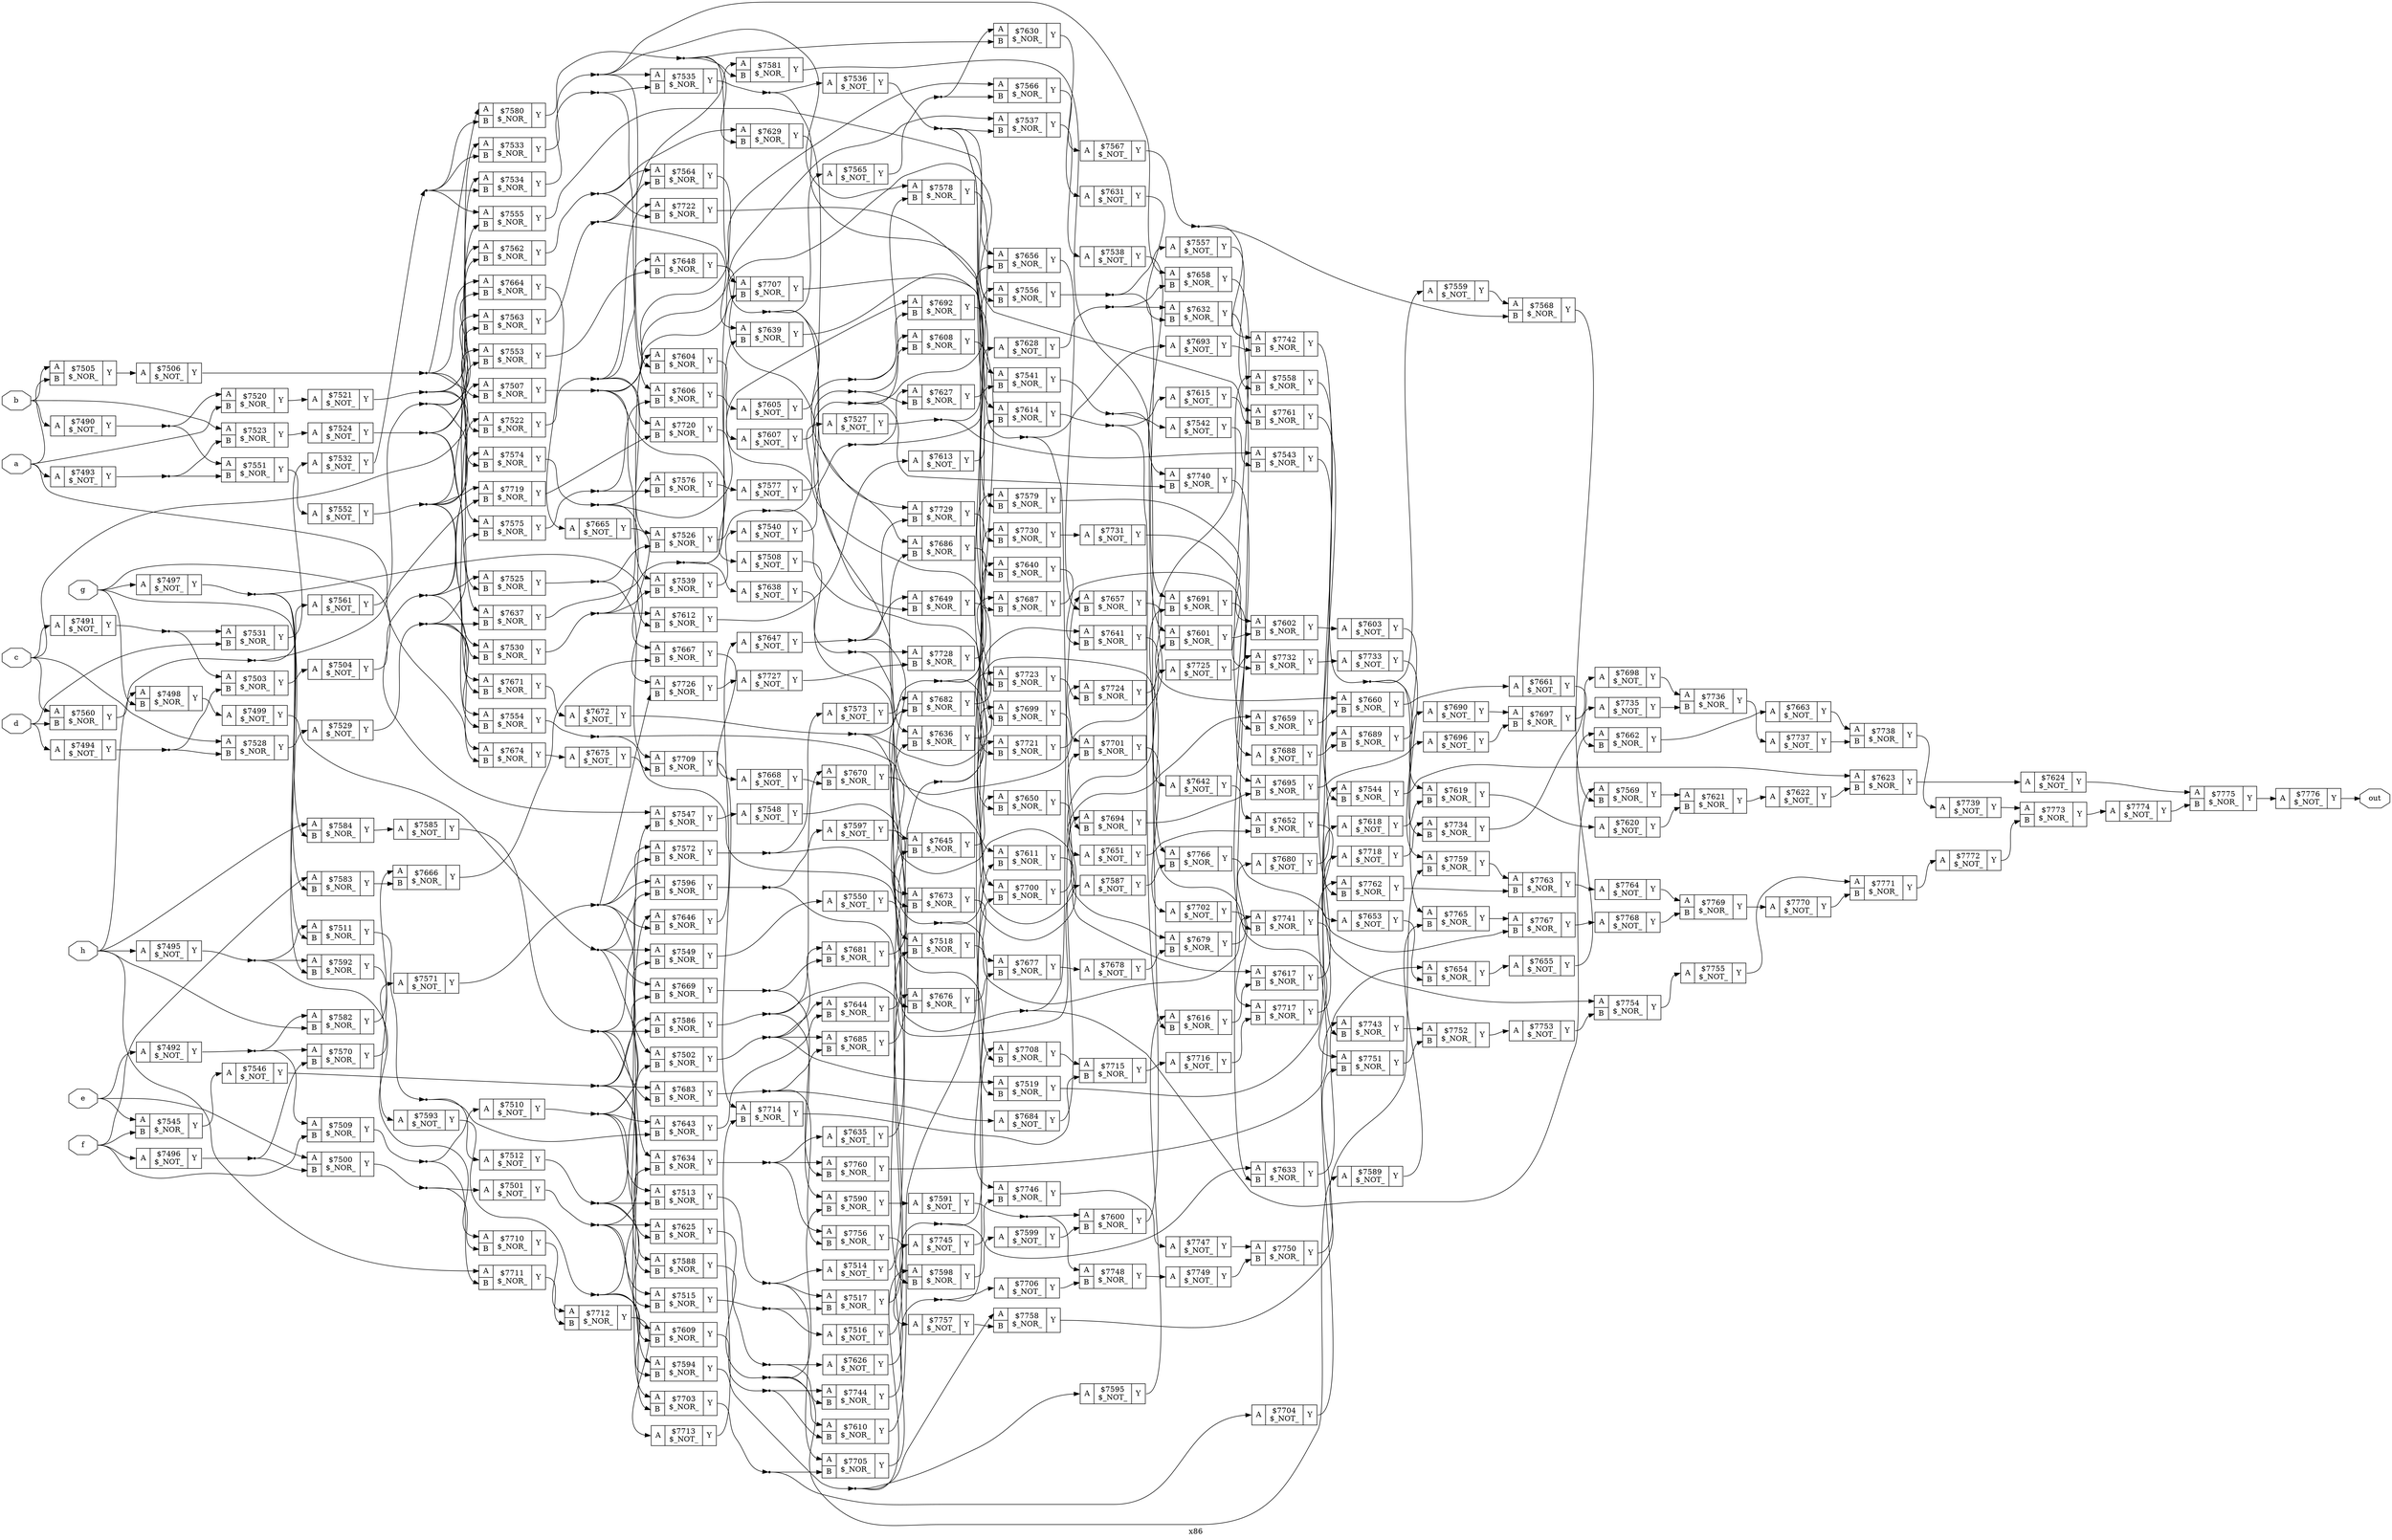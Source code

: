 digraph "x86" {
label="x86";
rankdir="LR";
remincross=true;
n287 [ shape=octagon, label="a", color="black", fontcolor="black" ];
n288 [ shape=octagon, label="b", color="black", fontcolor="black" ];
n289 [ shape=octagon, label="c", color="black", fontcolor="black" ];
n290 [ shape=octagon, label="d", color="black", fontcolor="black" ];
n291 [ shape=octagon, label="e", color="black", fontcolor="black" ];
n292 [ shape=octagon, label="f", color="black", fontcolor="black" ];
n293 [ shape=octagon, label="g", color="black", fontcolor="black" ];
n294 [ shape=octagon, label="h", color="black", fontcolor="black" ];
n295 [ shape=octagon, label="out", color="black", fontcolor="black" ];
c298 [ shape=record, label="{{<p296> A}|$7490\n$_NOT_|{<p297> Y}}" ];
c299 [ shape=record, label="{{<p296> A}|$7491\n$_NOT_|{<p297> Y}}" ];
c300 [ shape=record, label="{{<p296> A}|$7492\n$_NOT_|{<p297> Y}}" ];
c301 [ shape=record, label="{{<p296> A}|$7493\n$_NOT_|{<p297> Y}}" ];
c302 [ shape=record, label="{{<p296> A}|$7494\n$_NOT_|{<p297> Y}}" ];
c303 [ shape=record, label="{{<p296> A}|$7495\n$_NOT_|{<p297> Y}}" ];
c304 [ shape=record, label="{{<p296> A}|$7496\n$_NOT_|{<p297> Y}}" ];
c305 [ shape=record, label="{{<p296> A}|$7497\n$_NOT_|{<p297> Y}}" ];
c307 [ shape=record, label="{{<p296> A|<p306> B}|$7498\n$_NOR_|{<p297> Y}}" ];
c308 [ shape=record, label="{{<p296> A}|$7499\n$_NOT_|{<p297> Y}}" ];
c309 [ shape=record, label="{{<p296> A|<p306> B}|$7500\n$_NOR_|{<p297> Y}}" ];
c310 [ shape=record, label="{{<p296> A}|$7501\n$_NOT_|{<p297> Y}}" ];
c311 [ shape=record, label="{{<p296> A|<p306> B}|$7502\n$_NOR_|{<p297> Y}}" ];
c312 [ shape=record, label="{{<p296> A|<p306> B}|$7503\n$_NOR_|{<p297> Y}}" ];
c313 [ shape=record, label="{{<p296> A}|$7504\n$_NOT_|{<p297> Y}}" ];
c314 [ shape=record, label="{{<p296> A|<p306> B}|$7505\n$_NOR_|{<p297> Y}}" ];
c315 [ shape=record, label="{{<p296> A}|$7506\n$_NOT_|{<p297> Y}}" ];
c316 [ shape=record, label="{{<p296> A|<p306> B}|$7507\n$_NOR_|{<p297> Y}}" ];
c317 [ shape=record, label="{{<p296> A}|$7508\n$_NOT_|{<p297> Y}}" ];
c318 [ shape=record, label="{{<p296> A|<p306> B}|$7509\n$_NOR_|{<p297> Y}}" ];
c319 [ shape=record, label="{{<p296> A}|$7510\n$_NOT_|{<p297> Y}}" ];
c320 [ shape=record, label="{{<p296> A|<p306> B}|$7511\n$_NOR_|{<p297> Y}}" ];
c321 [ shape=record, label="{{<p296> A}|$7512\n$_NOT_|{<p297> Y}}" ];
c322 [ shape=record, label="{{<p296> A|<p306> B}|$7513\n$_NOR_|{<p297> Y}}" ];
c323 [ shape=record, label="{{<p296> A}|$7514\n$_NOT_|{<p297> Y}}" ];
c324 [ shape=record, label="{{<p296> A|<p306> B}|$7515\n$_NOR_|{<p297> Y}}" ];
c325 [ shape=record, label="{{<p296> A}|$7516\n$_NOT_|{<p297> Y}}" ];
c326 [ shape=record, label="{{<p296> A|<p306> B}|$7517\n$_NOR_|{<p297> Y}}" ];
c327 [ shape=record, label="{{<p296> A|<p306> B}|$7518\n$_NOR_|{<p297> Y}}" ];
c328 [ shape=record, label="{{<p296> A|<p306> B}|$7519\n$_NOR_|{<p297> Y}}" ];
c329 [ shape=record, label="{{<p296> A|<p306> B}|$7520\n$_NOR_|{<p297> Y}}" ];
c330 [ shape=record, label="{{<p296> A}|$7521\n$_NOT_|{<p297> Y}}" ];
c331 [ shape=record, label="{{<p296> A|<p306> B}|$7522\n$_NOR_|{<p297> Y}}" ];
c332 [ shape=record, label="{{<p296> A|<p306> B}|$7523\n$_NOR_|{<p297> Y}}" ];
c333 [ shape=record, label="{{<p296> A}|$7524\n$_NOT_|{<p297> Y}}" ];
c334 [ shape=record, label="{{<p296> A|<p306> B}|$7525\n$_NOR_|{<p297> Y}}" ];
c335 [ shape=record, label="{{<p296> A|<p306> B}|$7526\n$_NOR_|{<p297> Y}}" ];
c336 [ shape=record, label="{{<p296> A}|$7527\n$_NOT_|{<p297> Y}}" ];
c337 [ shape=record, label="{{<p296> A|<p306> B}|$7528\n$_NOR_|{<p297> Y}}" ];
c338 [ shape=record, label="{{<p296> A}|$7529\n$_NOT_|{<p297> Y}}" ];
c339 [ shape=record, label="{{<p296> A|<p306> B}|$7530\n$_NOR_|{<p297> Y}}" ];
c340 [ shape=record, label="{{<p296> A|<p306> B}|$7531\n$_NOR_|{<p297> Y}}" ];
c341 [ shape=record, label="{{<p296> A}|$7532\n$_NOT_|{<p297> Y}}" ];
c342 [ shape=record, label="{{<p296> A|<p306> B}|$7533\n$_NOR_|{<p297> Y}}" ];
c343 [ shape=record, label="{{<p296> A|<p306> B}|$7534\n$_NOR_|{<p297> Y}}" ];
c344 [ shape=record, label="{{<p296> A|<p306> B}|$7535\n$_NOR_|{<p297> Y}}" ];
c345 [ shape=record, label="{{<p296> A}|$7536\n$_NOT_|{<p297> Y}}" ];
c346 [ shape=record, label="{{<p296> A|<p306> B}|$7537\n$_NOR_|{<p297> Y}}" ];
c347 [ shape=record, label="{{<p296> A}|$7538\n$_NOT_|{<p297> Y}}" ];
c348 [ shape=record, label="{{<p296> A|<p306> B}|$7539\n$_NOR_|{<p297> Y}}" ];
c349 [ shape=record, label="{{<p296> A}|$7540\n$_NOT_|{<p297> Y}}" ];
c350 [ shape=record, label="{{<p296> A|<p306> B}|$7541\n$_NOR_|{<p297> Y}}" ];
c351 [ shape=record, label="{{<p296> A}|$7542\n$_NOT_|{<p297> Y}}" ];
c352 [ shape=record, label="{{<p296> A|<p306> B}|$7543\n$_NOR_|{<p297> Y}}" ];
c353 [ shape=record, label="{{<p296> A|<p306> B}|$7544\n$_NOR_|{<p297> Y}}" ];
c354 [ shape=record, label="{{<p296> A|<p306> B}|$7545\n$_NOR_|{<p297> Y}}" ];
c355 [ shape=record, label="{{<p296> A}|$7546\n$_NOT_|{<p297> Y}}" ];
c356 [ shape=record, label="{{<p296> A|<p306> B}|$7547\n$_NOR_|{<p297> Y}}" ];
c357 [ shape=record, label="{{<p296> A}|$7548\n$_NOT_|{<p297> Y}}" ];
c358 [ shape=record, label="{{<p296> A|<p306> B}|$7549\n$_NOR_|{<p297> Y}}" ];
c359 [ shape=record, label="{{<p296> A}|$7550\n$_NOT_|{<p297> Y}}" ];
c360 [ shape=record, label="{{<p296> A|<p306> B}|$7551\n$_NOR_|{<p297> Y}}" ];
c361 [ shape=record, label="{{<p296> A}|$7552\n$_NOT_|{<p297> Y}}" ];
c362 [ shape=record, label="{{<p296> A|<p306> B}|$7553\n$_NOR_|{<p297> Y}}" ];
c363 [ shape=record, label="{{<p296> A|<p306> B}|$7554\n$_NOR_|{<p297> Y}}" ];
c364 [ shape=record, label="{{<p296> A|<p306> B}|$7555\n$_NOR_|{<p297> Y}}" ];
c365 [ shape=record, label="{{<p296> A|<p306> B}|$7556\n$_NOR_|{<p297> Y}}" ];
c366 [ shape=record, label="{{<p296> A}|$7557\n$_NOT_|{<p297> Y}}" ];
c367 [ shape=record, label="{{<p296> A|<p306> B}|$7558\n$_NOR_|{<p297> Y}}" ];
c368 [ shape=record, label="{{<p296> A}|$7559\n$_NOT_|{<p297> Y}}" ];
c369 [ shape=record, label="{{<p296> A|<p306> B}|$7560\n$_NOR_|{<p297> Y}}" ];
c370 [ shape=record, label="{{<p296> A}|$7561\n$_NOT_|{<p297> Y}}" ];
c371 [ shape=record, label="{{<p296> A|<p306> B}|$7562\n$_NOR_|{<p297> Y}}" ];
c372 [ shape=record, label="{{<p296> A|<p306> B}|$7563\n$_NOR_|{<p297> Y}}" ];
c373 [ shape=record, label="{{<p296> A|<p306> B}|$7564\n$_NOR_|{<p297> Y}}" ];
c374 [ shape=record, label="{{<p296> A}|$7565\n$_NOT_|{<p297> Y}}" ];
c375 [ shape=record, label="{{<p296> A|<p306> B}|$7566\n$_NOR_|{<p297> Y}}" ];
c376 [ shape=record, label="{{<p296> A}|$7567\n$_NOT_|{<p297> Y}}" ];
c377 [ shape=record, label="{{<p296> A|<p306> B}|$7568\n$_NOR_|{<p297> Y}}" ];
c378 [ shape=record, label="{{<p296> A|<p306> B}|$7569\n$_NOR_|{<p297> Y}}" ];
c379 [ shape=record, label="{{<p296> A|<p306> B}|$7570\n$_NOR_|{<p297> Y}}" ];
c380 [ shape=record, label="{{<p296> A}|$7571\n$_NOT_|{<p297> Y}}" ];
c381 [ shape=record, label="{{<p296> A|<p306> B}|$7572\n$_NOR_|{<p297> Y}}" ];
c382 [ shape=record, label="{{<p296> A}|$7573\n$_NOT_|{<p297> Y}}" ];
c383 [ shape=record, label="{{<p296> A|<p306> B}|$7574\n$_NOR_|{<p297> Y}}" ];
c384 [ shape=record, label="{{<p296> A|<p306> B}|$7575\n$_NOR_|{<p297> Y}}" ];
c385 [ shape=record, label="{{<p296> A|<p306> B}|$7576\n$_NOR_|{<p297> Y}}" ];
c386 [ shape=record, label="{{<p296> A}|$7577\n$_NOT_|{<p297> Y}}" ];
c387 [ shape=record, label="{{<p296> A|<p306> B}|$7578\n$_NOR_|{<p297> Y}}" ];
c388 [ shape=record, label="{{<p296> A|<p306> B}|$7579\n$_NOR_|{<p297> Y}}" ];
c389 [ shape=record, label="{{<p296> A|<p306> B}|$7580\n$_NOR_|{<p297> Y}}" ];
c390 [ shape=record, label="{{<p296> A|<p306> B}|$7581\n$_NOR_|{<p297> Y}}" ];
c391 [ shape=record, label="{{<p296> A|<p306> B}|$7582\n$_NOR_|{<p297> Y}}" ];
c392 [ shape=record, label="{{<p296> A|<p306> B}|$7583\n$_NOR_|{<p297> Y}}" ];
c393 [ shape=record, label="{{<p296> A|<p306> B}|$7584\n$_NOR_|{<p297> Y}}" ];
c394 [ shape=record, label="{{<p296> A}|$7585\n$_NOT_|{<p297> Y}}" ];
c395 [ shape=record, label="{{<p296> A|<p306> B}|$7586\n$_NOR_|{<p297> Y}}" ];
c396 [ shape=record, label="{{<p296> A}|$7587\n$_NOT_|{<p297> Y}}" ];
c397 [ shape=record, label="{{<p296> A|<p306> B}|$7588\n$_NOR_|{<p297> Y}}" ];
c398 [ shape=record, label="{{<p296> A}|$7589\n$_NOT_|{<p297> Y}}" ];
c399 [ shape=record, label="{{<p296> A|<p306> B}|$7590\n$_NOR_|{<p297> Y}}" ];
c400 [ shape=record, label="{{<p296> A}|$7591\n$_NOT_|{<p297> Y}}" ];
c401 [ shape=record, label="{{<p296> A|<p306> B}|$7592\n$_NOR_|{<p297> Y}}" ];
c402 [ shape=record, label="{{<p296> A}|$7593\n$_NOT_|{<p297> Y}}" ];
c403 [ shape=record, label="{{<p296> A|<p306> B}|$7594\n$_NOR_|{<p297> Y}}" ];
c404 [ shape=record, label="{{<p296> A}|$7595\n$_NOT_|{<p297> Y}}" ];
c405 [ shape=record, label="{{<p296> A|<p306> B}|$7596\n$_NOR_|{<p297> Y}}" ];
c406 [ shape=record, label="{{<p296> A}|$7597\n$_NOT_|{<p297> Y}}" ];
c407 [ shape=record, label="{{<p296> A|<p306> B}|$7598\n$_NOR_|{<p297> Y}}" ];
c408 [ shape=record, label="{{<p296> A}|$7599\n$_NOT_|{<p297> Y}}" ];
c409 [ shape=record, label="{{<p296> A|<p306> B}|$7600\n$_NOR_|{<p297> Y}}" ];
c410 [ shape=record, label="{{<p296> A|<p306> B}|$7601\n$_NOR_|{<p297> Y}}" ];
c411 [ shape=record, label="{{<p296> A|<p306> B}|$7602\n$_NOR_|{<p297> Y}}" ];
c412 [ shape=record, label="{{<p296> A}|$7603\n$_NOT_|{<p297> Y}}" ];
c413 [ shape=record, label="{{<p296> A|<p306> B}|$7604\n$_NOR_|{<p297> Y}}" ];
c414 [ shape=record, label="{{<p296> A}|$7605\n$_NOT_|{<p297> Y}}" ];
c415 [ shape=record, label="{{<p296> A|<p306> B}|$7606\n$_NOR_|{<p297> Y}}" ];
c416 [ shape=record, label="{{<p296> A}|$7607\n$_NOT_|{<p297> Y}}" ];
c417 [ shape=record, label="{{<p296> A|<p306> B}|$7608\n$_NOR_|{<p297> Y}}" ];
c418 [ shape=record, label="{{<p296> A|<p306> B}|$7609\n$_NOR_|{<p297> Y}}" ];
c419 [ shape=record, label="{{<p296> A|<p306> B}|$7610\n$_NOR_|{<p297> Y}}" ];
c420 [ shape=record, label="{{<p296> A|<p306> B}|$7611\n$_NOR_|{<p297> Y}}" ];
c421 [ shape=record, label="{{<p296> A|<p306> B}|$7612\n$_NOR_|{<p297> Y}}" ];
c422 [ shape=record, label="{{<p296> A}|$7613\n$_NOT_|{<p297> Y}}" ];
c423 [ shape=record, label="{{<p296> A|<p306> B}|$7614\n$_NOR_|{<p297> Y}}" ];
c424 [ shape=record, label="{{<p296> A}|$7615\n$_NOT_|{<p297> Y}}" ];
c425 [ shape=record, label="{{<p296> A|<p306> B}|$7616\n$_NOR_|{<p297> Y}}" ];
c426 [ shape=record, label="{{<p296> A|<p306> B}|$7617\n$_NOR_|{<p297> Y}}" ];
c427 [ shape=record, label="{{<p296> A}|$7618\n$_NOT_|{<p297> Y}}" ];
c428 [ shape=record, label="{{<p296> A|<p306> B}|$7619\n$_NOR_|{<p297> Y}}" ];
c429 [ shape=record, label="{{<p296> A}|$7620\n$_NOT_|{<p297> Y}}" ];
c430 [ shape=record, label="{{<p296> A|<p306> B}|$7621\n$_NOR_|{<p297> Y}}" ];
c431 [ shape=record, label="{{<p296> A}|$7622\n$_NOT_|{<p297> Y}}" ];
c432 [ shape=record, label="{{<p296> A|<p306> B}|$7623\n$_NOR_|{<p297> Y}}" ];
c433 [ shape=record, label="{{<p296> A}|$7624\n$_NOT_|{<p297> Y}}" ];
c434 [ shape=record, label="{{<p296> A|<p306> B}|$7625\n$_NOR_|{<p297> Y}}" ];
c435 [ shape=record, label="{{<p296> A}|$7626\n$_NOT_|{<p297> Y}}" ];
c436 [ shape=record, label="{{<p296> A|<p306> B}|$7627\n$_NOR_|{<p297> Y}}" ];
c437 [ shape=record, label="{{<p296> A}|$7628\n$_NOT_|{<p297> Y}}" ];
c438 [ shape=record, label="{{<p296> A|<p306> B}|$7629\n$_NOR_|{<p297> Y}}" ];
c439 [ shape=record, label="{{<p296> A|<p306> B}|$7630\n$_NOR_|{<p297> Y}}" ];
c440 [ shape=record, label="{{<p296> A}|$7631\n$_NOT_|{<p297> Y}}" ];
c441 [ shape=record, label="{{<p296> A|<p306> B}|$7632\n$_NOR_|{<p297> Y}}" ];
c442 [ shape=record, label="{{<p296> A|<p306> B}|$7633\n$_NOR_|{<p297> Y}}" ];
c443 [ shape=record, label="{{<p296> A|<p306> B}|$7634\n$_NOR_|{<p297> Y}}" ];
c444 [ shape=record, label="{{<p296> A}|$7635\n$_NOT_|{<p297> Y}}" ];
c445 [ shape=record, label="{{<p296> A|<p306> B}|$7636\n$_NOR_|{<p297> Y}}" ];
c446 [ shape=record, label="{{<p296> A|<p306> B}|$7637\n$_NOR_|{<p297> Y}}" ];
c447 [ shape=record, label="{{<p296> A}|$7638\n$_NOT_|{<p297> Y}}" ];
c448 [ shape=record, label="{{<p296> A|<p306> B}|$7639\n$_NOR_|{<p297> Y}}" ];
c449 [ shape=record, label="{{<p296> A|<p306> B}|$7640\n$_NOR_|{<p297> Y}}" ];
c450 [ shape=record, label="{{<p296> A|<p306> B}|$7641\n$_NOR_|{<p297> Y}}" ];
c451 [ shape=record, label="{{<p296> A}|$7642\n$_NOT_|{<p297> Y}}" ];
c452 [ shape=record, label="{{<p296> A|<p306> B}|$7643\n$_NOR_|{<p297> Y}}" ];
c453 [ shape=record, label="{{<p296> A|<p306> B}|$7644\n$_NOR_|{<p297> Y}}" ];
c454 [ shape=record, label="{{<p296> A|<p306> B}|$7645\n$_NOR_|{<p297> Y}}" ];
c455 [ shape=record, label="{{<p296> A|<p306> B}|$7646\n$_NOR_|{<p297> Y}}" ];
c456 [ shape=record, label="{{<p296> A}|$7647\n$_NOT_|{<p297> Y}}" ];
c457 [ shape=record, label="{{<p296> A|<p306> B}|$7648\n$_NOR_|{<p297> Y}}" ];
c458 [ shape=record, label="{{<p296> A|<p306> B}|$7649\n$_NOR_|{<p297> Y}}" ];
c459 [ shape=record, label="{{<p296> A|<p306> B}|$7650\n$_NOR_|{<p297> Y}}" ];
c460 [ shape=record, label="{{<p296> A}|$7651\n$_NOT_|{<p297> Y}}" ];
c461 [ shape=record, label="{{<p296> A|<p306> B}|$7652\n$_NOR_|{<p297> Y}}" ];
c462 [ shape=record, label="{{<p296> A}|$7653\n$_NOT_|{<p297> Y}}" ];
c463 [ shape=record, label="{{<p296> A|<p306> B}|$7654\n$_NOR_|{<p297> Y}}" ];
c464 [ shape=record, label="{{<p296> A}|$7655\n$_NOT_|{<p297> Y}}" ];
c465 [ shape=record, label="{{<p296> A|<p306> B}|$7656\n$_NOR_|{<p297> Y}}" ];
c466 [ shape=record, label="{{<p296> A|<p306> B}|$7657\n$_NOR_|{<p297> Y}}" ];
c467 [ shape=record, label="{{<p296> A|<p306> B}|$7658\n$_NOR_|{<p297> Y}}" ];
c468 [ shape=record, label="{{<p296> A|<p306> B}|$7659\n$_NOR_|{<p297> Y}}" ];
c469 [ shape=record, label="{{<p296> A|<p306> B}|$7660\n$_NOR_|{<p297> Y}}" ];
c470 [ shape=record, label="{{<p296> A}|$7661\n$_NOT_|{<p297> Y}}" ];
c471 [ shape=record, label="{{<p296> A|<p306> B}|$7662\n$_NOR_|{<p297> Y}}" ];
c472 [ shape=record, label="{{<p296> A}|$7663\n$_NOT_|{<p297> Y}}" ];
c473 [ shape=record, label="{{<p296> A|<p306> B}|$7664\n$_NOR_|{<p297> Y}}" ];
c474 [ shape=record, label="{{<p296> A}|$7665\n$_NOT_|{<p297> Y}}" ];
c475 [ shape=record, label="{{<p296> A|<p306> B}|$7666\n$_NOR_|{<p297> Y}}" ];
c476 [ shape=record, label="{{<p296> A|<p306> B}|$7667\n$_NOR_|{<p297> Y}}" ];
c477 [ shape=record, label="{{<p296> A}|$7668\n$_NOT_|{<p297> Y}}" ];
c478 [ shape=record, label="{{<p296> A|<p306> B}|$7669\n$_NOR_|{<p297> Y}}" ];
c479 [ shape=record, label="{{<p296> A|<p306> B}|$7670\n$_NOR_|{<p297> Y}}" ];
c480 [ shape=record, label="{{<p296> A|<p306> B}|$7671\n$_NOR_|{<p297> Y}}" ];
c481 [ shape=record, label="{{<p296> A}|$7672\n$_NOT_|{<p297> Y}}" ];
c482 [ shape=record, label="{{<p296> A|<p306> B}|$7673\n$_NOR_|{<p297> Y}}" ];
c483 [ shape=record, label="{{<p296> A|<p306> B}|$7674\n$_NOR_|{<p297> Y}}" ];
c484 [ shape=record, label="{{<p296> A}|$7675\n$_NOT_|{<p297> Y}}" ];
c485 [ shape=record, label="{{<p296> A|<p306> B}|$7676\n$_NOR_|{<p297> Y}}" ];
c486 [ shape=record, label="{{<p296> A|<p306> B}|$7677\n$_NOR_|{<p297> Y}}" ];
c487 [ shape=record, label="{{<p296> A}|$7678\n$_NOT_|{<p297> Y}}" ];
c488 [ shape=record, label="{{<p296> A|<p306> B}|$7679\n$_NOR_|{<p297> Y}}" ];
c489 [ shape=record, label="{{<p296> A}|$7680\n$_NOT_|{<p297> Y}}" ];
c490 [ shape=record, label="{{<p296> A|<p306> B}|$7681\n$_NOR_|{<p297> Y}}" ];
c491 [ shape=record, label="{{<p296> A|<p306> B}|$7682\n$_NOR_|{<p297> Y}}" ];
c492 [ shape=record, label="{{<p296> A|<p306> B}|$7683\n$_NOR_|{<p297> Y}}" ];
c493 [ shape=record, label="{{<p296> A}|$7684\n$_NOT_|{<p297> Y}}" ];
c494 [ shape=record, label="{{<p296> A|<p306> B}|$7685\n$_NOR_|{<p297> Y}}" ];
c495 [ shape=record, label="{{<p296> A|<p306> B}|$7686\n$_NOR_|{<p297> Y}}" ];
c496 [ shape=record, label="{{<p296> A|<p306> B}|$7687\n$_NOR_|{<p297> Y}}" ];
c497 [ shape=record, label="{{<p296> A}|$7688\n$_NOT_|{<p297> Y}}" ];
c498 [ shape=record, label="{{<p296> A|<p306> B}|$7689\n$_NOR_|{<p297> Y}}" ];
c499 [ shape=record, label="{{<p296> A}|$7690\n$_NOT_|{<p297> Y}}" ];
c500 [ shape=record, label="{{<p296> A|<p306> B}|$7691\n$_NOR_|{<p297> Y}}" ];
c501 [ shape=record, label="{{<p296> A|<p306> B}|$7692\n$_NOR_|{<p297> Y}}" ];
c502 [ shape=record, label="{{<p296> A}|$7693\n$_NOT_|{<p297> Y}}" ];
c503 [ shape=record, label="{{<p296> A|<p306> B}|$7694\n$_NOR_|{<p297> Y}}" ];
c504 [ shape=record, label="{{<p296> A|<p306> B}|$7695\n$_NOR_|{<p297> Y}}" ];
c505 [ shape=record, label="{{<p296> A}|$7696\n$_NOT_|{<p297> Y}}" ];
c506 [ shape=record, label="{{<p296> A|<p306> B}|$7697\n$_NOR_|{<p297> Y}}" ];
c507 [ shape=record, label="{{<p296> A}|$7698\n$_NOT_|{<p297> Y}}" ];
c508 [ shape=record, label="{{<p296> A|<p306> B}|$7699\n$_NOR_|{<p297> Y}}" ];
c509 [ shape=record, label="{{<p296> A|<p306> B}|$7700\n$_NOR_|{<p297> Y}}" ];
c510 [ shape=record, label="{{<p296> A|<p306> B}|$7701\n$_NOR_|{<p297> Y}}" ];
c511 [ shape=record, label="{{<p296> A}|$7702\n$_NOT_|{<p297> Y}}" ];
c512 [ shape=record, label="{{<p296> A|<p306> B}|$7703\n$_NOR_|{<p297> Y}}" ];
c513 [ shape=record, label="{{<p296> A}|$7704\n$_NOT_|{<p297> Y}}" ];
c514 [ shape=record, label="{{<p296> A|<p306> B}|$7705\n$_NOR_|{<p297> Y}}" ];
c515 [ shape=record, label="{{<p296> A}|$7706\n$_NOT_|{<p297> Y}}" ];
c516 [ shape=record, label="{{<p296> A|<p306> B}|$7707\n$_NOR_|{<p297> Y}}" ];
c517 [ shape=record, label="{{<p296> A|<p306> B}|$7708\n$_NOR_|{<p297> Y}}" ];
c518 [ shape=record, label="{{<p296> A|<p306> B}|$7709\n$_NOR_|{<p297> Y}}" ];
c519 [ shape=record, label="{{<p296> A|<p306> B}|$7710\n$_NOR_|{<p297> Y}}" ];
c520 [ shape=record, label="{{<p296> A|<p306> B}|$7711\n$_NOR_|{<p297> Y}}" ];
c521 [ shape=record, label="{{<p296> A|<p306> B}|$7712\n$_NOR_|{<p297> Y}}" ];
c522 [ shape=record, label="{{<p296> A}|$7713\n$_NOT_|{<p297> Y}}" ];
c523 [ shape=record, label="{{<p296> A|<p306> B}|$7714\n$_NOR_|{<p297> Y}}" ];
c524 [ shape=record, label="{{<p296> A|<p306> B}|$7715\n$_NOR_|{<p297> Y}}" ];
c525 [ shape=record, label="{{<p296> A}|$7716\n$_NOT_|{<p297> Y}}" ];
c526 [ shape=record, label="{{<p296> A|<p306> B}|$7717\n$_NOR_|{<p297> Y}}" ];
c527 [ shape=record, label="{{<p296> A}|$7718\n$_NOT_|{<p297> Y}}" ];
c528 [ shape=record, label="{{<p296> A|<p306> B}|$7719\n$_NOR_|{<p297> Y}}" ];
c529 [ shape=record, label="{{<p296> A|<p306> B}|$7720\n$_NOR_|{<p297> Y}}" ];
c530 [ shape=record, label="{{<p296> A|<p306> B}|$7721\n$_NOR_|{<p297> Y}}" ];
c531 [ shape=record, label="{{<p296> A|<p306> B}|$7722\n$_NOR_|{<p297> Y}}" ];
c532 [ shape=record, label="{{<p296> A|<p306> B}|$7723\n$_NOR_|{<p297> Y}}" ];
c533 [ shape=record, label="{{<p296> A|<p306> B}|$7724\n$_NOR_|{<p297> Y}}" ];
c534 [ shape=record, label="{{<p296> A}|$7725\n$_NOT_|{<p297> Y}}" ];
c535 [ shape=record, label="{{<p296> A|<p306> B}|$7726\n$_NOR_|{<p297> Y}}" ];
c536 [ shape=record, label="{{<p296> A}|$7727\n$_NOT_|{<p297> Y}}" ];
c537 [ shape=record, label="{{<p296> A|<p306> B}|$7728\n$_NOR_|{<p297> Y}}" ];
c538 [ shape=record, label="{{<p296> A|<p306> B}|$7729\n$_NOR_|{<p297> Y}}" ];
c539 [ shape=record, label="{{<p296> A|<p306> B}|$7730\n$_NOR_|{<p297> Y}}" ];
c540 [ shape=record, label="{{<p296> A}|$7731\n$_NOT_|{<p297> Y}}" ];
c541 [ shape=record, label="{{<p296> A|<p306> B}|$7732\n$_NOR_|{<p297> Y}}" ];
c542 [ shape=record, label="{{<p296> A}|$7733\n$_NOT_|{<p297> Y}}" ];
c543 [ shape=record, label="{{<p296> A|<p306> B}|$7734\n$_NOR_|{<p297> Y}}" ];
c544 [ shape=record, label="{{<p296> A}|$7735\n$_NOT_|{<p297> Y}}" ];
c545 [ shape=record, label="{{<p296> A|<p306> B}|$7736\n$_NOR_|{<p297> Y}}" ];
c546 [ shape=record, label="{{<p296> A}|$7737\n$_NOT_|{<p297> Y}}" ];
c547 [ shape=record, label="{{<p296> A|<p306> B}|$7738\n$_NOR_|{<p297> Y}}" ];
c548 [ shape=record, label="{{<p296> A}|$7739\n$_NOT_|{<p297> Y}}" ];
c549 [ shape=record, label="{{<p296> A|<p306> B}|$7740\n$_NOR_|{<p297> Y}}" ];
c550 [ shape=record, label="{{<p296> A|<p306> B}|$7741\n$_NOR_|{<p297> Y}}" ];
c551 [ shape=record, label="{{<p296> A|<p306> B}|$7742\n$_NOR_|{<p297> Y}}" ];
c552 [ shape=record, label="{{<p296> A|<p306> B}|$7743\n$_NOR_|{<p297> Y}}" ];
c553 [ shape=record, label="{{<p296> A|<p306> B}|$7744\n$_NOR_|{<p297> Y}}" ];
c554 [ shape=record, label="{{<p296> A}|$7745\n$_NOT_|{<p297> Y}}" ];
c555 [ shape=record, label="{{<p296> A|<p306> B}|$7746\n$_NOR_|{<p297> Y}}" ];
c556 [ shape=record, label="{{<p296> A}|$7747\n$_NOT_|{<p297> Y}}" ];
c557 [ shape=record, label="{{<p296> A|<p306> B}|$7748\n$_NOR_|{<p297> Y}}" ];
c558 [ shape=record, label="{{<p296> A}|$7749\n$_NOT_|{<p297> Y}}" ];
c559 [ shape=record, label="{{<p296> A|<p306> B}|$7750\n$_NOR_|{<p297> Y}}" ];
c560 [ shape=record, label="{{<p296> A|<p306> B}|$7751\n$_NOR_|{<p297> Y}}" ];
c561 [ shape=record, label="{{<p296> A|<p306> B}|$7752\n$_NOR_|{<p297> Y}}" ];
c562 [ shape=record, label="{{<p296> A}|$7753\n$_NOT_|{<p297> Y}}" ];
c563 [ shape=record, label="{{<p296> A|<p306> B}|$7754\n$_NOR_|{<p297> Y}}" ];
c564 [ shape=record, label="{{<p296> A}|$7755\n$_NOT_|{<p297> Y}}" ];
c565 [ shape=record, label="{{<p296> A|<p306> B}|$7756\n$_NOR_|{<p297> Y}}" ];
c566 [ shape=record, label="{{<p296> A}|$7757\n$_NOT_|{<p297> Y}}" ];
c567 [ shape=record, label="{{<p296> A|<p306> B}|$7758\n$_NOR_|{<p297> Y}}" ];
c568 [ shape=record, label="{{<p296> A|<p306> B}|$7759\n$_NOR_|{<p297> Y}}" ];
c569 [ shape=record, label="{{<p296> A|<p306> B}|$7760\n$_NOR_|{<p297> Y}}" ];
c570 [ shape=record, label="{{<p296> A|<p306> B}|$7761\n$_NOR_|{<p297> Y}}" ];
c571 [ shape=record, label="{{<p296> A|<p306> B}|$7762\n$_NOR_|{<p297> Y}}" ];
c572 [ shape=record, label="{{<p296> A|<p306> B}|$7763\n$_NOR_|{<p297> Y}}" ];
c573 [ shape=record, label="{{<p296> A}|$7764\n$_NOT_|{<p297> Y}}" ];
c574 [ shape=record, label="{{<p296> A|<p306> B}|$7765\n$_NOR_|{<p297> Y}}" ];
c575 [ shape=record, label="{{<p296> A|<p306> B}|$7766\n$_NOR_|{<p297> Y}}" ];
c576 [ shape=record, label="{{<p296> A|<p306> B}|$7767\n$_NOR_|{<p297> Y}}" ];
c577 [ shape=record, label="{{<p296> A}|$7768\n$_NOT_|{<p297> Y}}" ];
c578 [ shape=record, label="{{<p296> A|<p306> B}|$7769\n$_NOR_|{<p297> Y}}" ];
c579 [ shape=record, label="{{<p296> A}|$7770\n$_NOT_|{<p297> Y}}" ];
c580 [ shape=record, label="{{<p296> A|<p306> B}|$7771\n$_NOR_|{<p297> Y}}" ];
c581 [ shape=record, label="{{<p296> A}|$7772\n$_NOT_|{<p297> Y}}" ];
c582 [ shape=record, label="{{<p296> A|<p306> B}|$7773\n$_NOR_|{<p297> Y}}" ];
c583 [ shape=record, label="{{<p296> A}|$7774\n$_NOT_|{<p297> Y}}" ];
c584 [ shape=record, label="{{<p296> A|<p306> B}|$7775\n$_NOR_|{<p297> Y}}" ];
c585 [ shape=record, label="{{<p296> A}|$7776\n$_NOT_|{<p297> Y}}" ];
n1 [ shape=point ];
c389:p297:e -> n1:w [color="black", label=""];
n1:e -> c390:p306:w [color="black", label=""];
n1:e -> c438:p306:w [color="black", label=""];
n1:e -> c439:p306:w [color="black", label=""];
n1:e -> c516:p296:w [color="black", label=""];
c398:p297:e -> c574:p306:w [color="black", label=""];
c479:p297:e -> c488:p296:w [color="black", label=""];
c480:p297:e -> c481:p296:w [color="black", label=""];
n102 [ shape=point ];
c481:p297:e -> n102:w [color="black", label=""];
n102:e -> c482:p306:w [color="black", label=""];
n102:e -> c491:p296:w [color="black", label=""];
n102:e -> c560:p296:w [color="black", label=""];
c482:p297:e -> c486:p296:w [color="black", label=""];
c483:p297:e -> c484:p296:w [color="black", label=""];
c484:p297:e -> c485:p306:w [color="black", label=""];
c485:p297:e -> c486:p306:w [color="black", label=""];
c486:p297:e -> c487:p296:w [color="black", label=""];
c487:p297:e -> c488:p306:w [color="black", label=""];
c488:p297:e -> c489:p296:w [color="black", label=""];
n11 [ shape=point ];
c298:p297:e -> n11:w [color="black", label=""];
n11:e -> c329:p296:w [color="black", label=""];
n11:e -> c360:p296:w [color="black", label=""];
n110 [ shape=point ];
c308:p297:e -> n110:w [color="black", label=""];
n110:e -> c311:p296:w [color="black", label=""];
n110:e -> c358:p296:w [color="black", label=""];
n110:e -> c381:p296:w [color="black", label=""];
n110:e -> c478:p296:w [color="black", label=""];
c489:p297:e -> c498:p296:w [color="black", label=""];
c490:p297:e -> c491:p306:w [color="black", label=""];
c491:p297:e -> c496:p296:w [color="black", label=""];
n114 [ shape=point ];
c492:p297:e -> n114:w [color="black", label=""];
n114:e -> c493:p296:w [color="black", label=""];
n114:e -> c494:p306:w [color="black", label=""];
n114:e -> c565:p306:w [color="black", label=""];
c493:p297:e -> c503:p296:w [color="black", label=""];
c494:p297:e -> c495:p306:w [color="black", label=""];
c495:p297:e -> c496:p306:w [color="black", label=""];
c496:p297:e -> c497:p296:w [color="black", label=""];
c497:p297:e -> c498:p306:w [color="black", label=""];
c399:p297:e -> c400:p296:w [color="black", label=""];
c498:p297:e -> c499:p296:w [color="black", label=""];
n121 [ shape=point ];
c309:p297:e -> n121:w [color="black", label=""];
n121:e -> c310:p296:w [color="black", label=""];
n121:e -> c519:p306:w [color="black", label=""];
c499:p297:e -> c506:p296:w [color="black", label=""];
c500:p297:e -> c504:p296:w [color="black", label=""];
n124 [ shape=point ];
c501:p297:e -> n124:w [color="black", label=""];
n124:e -> c502:p296:w [color="black", label=""];
n124:e -> c503:p306:w [color="black", label=""];
c502:p297:e -> c551:p306:w [color="black", label=""];
c503:p297:e -> c504:p306:w [color="black", label=""];
c504:p297:e -> c505:p296:w [color="black", label=""];
c505:p297:e -> c506:p306:w [color="black", label=""];
c506:p297:e -> c507:p296:w [color="black", label=""];
n13 [ shape=point ];
c400:p297:e -> n13:w [color="black", label=""];
n13:e -> c409:p296:w [color="black", label=""];
n13:e -> c557:p296:w [color="black", label=""];
c507:p297:e -> c545:p296:w [color="black", label=""];
c508:p297:e -> c510:p296:w [color="black", label=""];
n132 [ shape=point ];
c310:p297:e -> n132:w [color="black", label=""];
n132:e -> c311:p306:w [color="black", label=""];
n132:e -> c324:p296:w [color="black", label=""];
n132:e -> c434:p296:w [color="black", label=""];
n132:e -> c512:p296:w [color="black", label=""];
c509:p297:e -> c510:p306:w [color="black", label=""];
c510:p297:e -> c511:p296:w [color="black", label=""];
c511:p297:e -> c526:p296:w [color="black", label=""];
n136 [ shape=point ];
c512:p297:e -> n136:w [color="black", label=""];
n136:e -> c513:p296:w [color="black", label=""];
n136:e -> c514:p306:w [color="black", label=""];
c513:p297:e -> c552:p296:w [color="black", label=""];
n138 [ shape=point ];
c514:p297:e -> n138:w [color="black", label=""];
n138:e -> c515:p296:w [color="black", label=""];
n138:e -> c517:p296:w [color="black", label=""];
c515:p297:e -> c557:p306:w [color="black", label=""];
c401:p297:e -> c402:p296:w [color="black", label=""];
c516:p297:e -> c517:p306:w [color="black", label=""];
c517:p297:e -> c524:p296:w [color="black", label=""];
c518:p297:e -> c523:p296:w [color="black", label=""];
n143 [ shape=point ];
c311:p297:e -> n143:w [color="black", label=""];
n143:e -> c328:p296:w [color="black", label=""];
n143:e -> c453:p296:w [color="black", label=""];
n143:e -> c490:p296:w [color="black", label=""];
n143:e -> c494:p296:w [color="black", label=""];
c519:p297:e -> c521:p296:w [color="black", label=""];
c520:p297:e -> c521:p306:w [color="black", label=""];
c521:p297:e -> c522:p296:w [color="black", label=""];
c522:p297:e -> c523:p306:w [color="black", label=""];
c523:p297:e -> c524:p306:w [color="black", label=""];
c524:p297:e -> c525:p296:w [color="black", label=""];
n15 [ shape=point ];
c402:p297:e -> n15:w [color="black", label=""];
n15:e -> c403:p306:w [color="black", label=""];
n15:e -> c418:p306:w [color="black", label=""];
n15:e -> c443:p306:w [color="black", label=""];
n15:e -> c512:p306:w [color="black", label=""];
c525:p297:e -> c526:p306:w [color="black", label=""];
c526:p297:e -> c527:p296:w [color="black", label=""];
c527:p297:e -> c543:p296:w [color="black", label=""];
c528:p297:e -> c529:p306:w [color="black", label=""];
c312:p297:e -> c313:p296:w [color="black", label=""];
c529:p297:e -> c530:p306:w [color="black", label=""];
c530:p297:e -> c533:p296:w [color="black", label=""];
c531:p297:e -> c532:p306:w [color="black", label=""];
c532:p297:e -> c533:p306:w [color="black", label=""];
c533:p297:e -> c534:p296:w [color="black", label=""];
n16 [ shape=point ];
c403:p297:e -> n16:w [color="black", label=""];
n16:e -> c404:p296:w [color="black", label=""];
n16:e -> c407:p296:w [color="black", label=""];
n16:e -> c567:p296:w [color="black", label=""];
c534:p297:e -> c541:p296:w [color="black", label=""];
c535:p297:e -> c536:p296:w [color="black", label=""];
c536:p297:e -> c537:p306:w [color="black", label=""];
c537:p297:e -> c539:p296:w [color="black", label=""];
c538:p297:e -> c539:p306:w [color="black", label=""];
n165 [ shape=point ];
c313:p297:e -> n165:w [color="black", label=""];
n165:e -> c316:p296:w [color="black", label=""];
n165:e -> c331:p296:w [color="black", label=""];
n165:e -> c334:p296:w [color="black", label=""];
n165:e -> c480:p296:w [color="black", label=""];
c539:p297:e -> c540:p296:w [color="black", label=""];
c540:p297:e -> c541:p306:w [color="black", label=""];
c541:p297:e -> c542:p296:w [color="black", label=""];
c542:p297:e -> c543:p306:w [color="black", label=""];
c404:p297:e -> c425:p296:w [color="black", label=""];
c543:p297:e -> c544:p296:w [color="black", label=""];
c544:p297:e -> c545:p306:w [color="black", label=""];
c545:p297:e -> c546:p296:w [color="black", label=""];
c546:p297:e -> c547:p306:w [color="black", label=""];
c547:p297:e -> c548:p296:w [color="black", label=""];
c548:p297:e -> c582:p296:w [color="black", label=""];
c314:p297:e -> c315:p296:w [color="black", label=""];
c549:p297:e -> c550:p306:w [color="black", label=""];
c550:p297:e -> c563:p296:w [color="black", label=""];
c551:p297:e -> c552:p306:w [color="black", label=""];
n18 [ shape=point ];
c405:p297:e -> n18:w [color="black", label=""];
n18:e -> c406:p296:w [color="black", label=""];
n18:e -> c407:p306:w [color="black", label=""];
c552:p297:e -> c561:p296:w [color="black", label=""];
c553:p297:e -> c554:p296:w [color="black", label=""];
c554:p297:e -> c555:p306:w [color="black", label=""];
c555:p297:e -> c556:p296:w [color="black", label=""];
c556:p297:e -> c559:p296:w [color="black", label=""];
c557:p297:e -> c558:p296:w [color="black", label=""];
c558:p297:e -> c559:p306:w [color="black", label=""];
n187 [ shape=point ];
c315:p297:e -> n187:w [color="black", label=""];
n187:e -> c316:p306:w [color="black", label=""];
n187:e -> c389:p296:w [color="black", label=""];
n187:e -> c446:p296:w [color="black", label=""];
n187:e -> c473:p296:w [color="black", label=""];
c559:p297:e -> c560:p306:w [color="black", label=""];
c560:p297:e -> c561:p306:w [color="black", label=""];
n19 [ shape=point ];
c406:p297:e -> n19:w [color="black", label=""];
n19:e -> c530:p296:w [color="black", label=""];
n19:e -> c550:p296:w [color="black", label=""];
c561:p297:e -> c562:p296:w [color="black", label=""];
c562:p297:e -> c563:p306:w [color="black", label=""];
c563:p297:e -> c564:p296:w [color="black", label=""];
c564:p297:e -> c580:p296:w [color="black", label=""];
c565:p297:e -> c566:p296:w [color="black", label=""];
c566:p297:e -> c567:p306:w [color="black", label=""];
c567:p297:e -> c568:p306:w [color="black", label=""];
c568:p297:e -> c572:p296:w [color="black", label=""];
n198 [ shape=point ];
c316:p297:e -> n198:w [color="black", label=""];
n198:e -> c317:p296:w [color="black", label=""];
n198:e -> c346:p296:w [color="black", label=""];
n198:e -> c348:p296:w [color="black", label=""];
n198:e -> c375:p296:w [color="black", label=""];
n198:e -> c570:p296:w [color="black", label=""];
c569:p297:e -> c571:p296:w [color="black", label=""];
c390:p297:e -> c410:p296:w [color="black", label=""];
c407:p297:e -> c408:p296:w [color="black", label=""];
c570:p297:e -> c571:p306:w [color="black", label=""];
c571:p297:e -> c572:p306:w [color="black", label=""];
c572:p297:e -> c573:p296:w [color="black", label=""];
c573:p297:e -> c578:p296:w [color="black", label=""];
c574:p297:e -> c576:p296:w [color="black", label=""];
c575:p297:e -> c576:p306:w [color="black", label=""];
c576:p297:e -> c577:p296:w [color="black", label=""];
c577:p297:e -> c578:p306:w [color="black", label=""];
c578:p297:e -> c579:p296:w [color="black", label=""];
c317:p297:e -> c327:p296:w [color="black", label=""];
c408:p297:e -> c409:p306:w [color="black", label=""];
c579:p297:e -> c580:p306:w [color="black", label=""];
c580:p297:e -> c581:p296:w [color="black", label=""];
c581:p297:e -> c582:p306:w [color="black", label=""];
c582:p297:e -> c583:p296:w [color="black", label=""];
c583:p297:e -> c584:p306:w [color="black", label=""];
c584:p297:e -> c585:p296:w [color="black", label=""];
n216 [ shape=point ];
c318:p297:e -> n216:w [color="black", label=""];
n216:e -> c319:p296:w [color="black", label=""];
n216:e -> c520:p306:w [color="black", label=""];
n217 [ shape=point ];
c319:p297:e -> n217:w [color="black", label=""];
n217:e -> c322:p296:w [color="black", label=""];
n217:e -> c395:p296:w [color="black", label=""];
n217:e -> c418:p296:w [color="black", label=""];
n217:e -> c452:p296:w [color="black", label=""];
n217:e -> c478:p306:w [color="black", label=""];
n218 [ shape=point ];
c320:p297:e -> n218:w [color="black", label=""];
n218:e -> c321:p296:w [color="black", label=""];
n218:e -> c452:p306:w [color="black", label=""];
n219 [ shape=point ];
c321:p297:e -> n219:w [color="black", label=""];
n219:e -> c322:p306:w [color="black", label=""];
n219:e -> c324:p306:w [color="black", label=""];
n219:e -> c397:p296:w [color="black", label=""];
n219:e -> c455:p296:w [color="black", label=""];
n22 [ shape=point ];
c299:p297:e -> n22:w [color="black", label=""];
n22:e -> c312:p296:w [color="black", label=""];
n22:e -> c340:p296:w [color="black", label=""];
n220 [ shape=point ];
c322:p297:e -> n220:w [color="black", label=""];
n220:e -> c323:p296:w [color="black", label=""];
n220:e -> c326:p296:w [color="black", label=""];
n220:e -> c514:p296:w [color="black", label=""];
n221 [ shape=point ];
c323:p297:e -> n221:w [color="black", label=""];
n221:e -> c508:p296:w [color="black", label=""];
n221:e -> c532:p296:w [color="black", label=""];
n222 [ shape=point ];
c324:p297:e -> n222:w [color="black", label=""];
n222:e -> c325:p296:w [color="black", label=""];
n222:e -> c326:p306:w [color="black", label=""];
c325:p297:e -> c485:p296:w [color="black", label=""];
c326:p297:e -> c327:p306:w [color="black", label=""];
c327:p297:e -> c328:p306:w [color="black", label=""];
c328:p297:e -> c353:p296:w [color="black", label=""];
c329:p297:e -> c330:p296:w [color="black", label=""];
n228 [ shape=point ];
c330:p297:e -> n228:w [color="black", label=""];
n228:e -> c331:p306:w [color="black", label=""];
n228:e -> c342:p296:w [color="black", label=""];
n228:e -> c371:p296:w [color="black", label=""];
n228:e -> c384:p296:w [color="black", label=""];
n229 [ shape=point ];
c331:p297:e -> n229:w [color="black", label=""];
n229:e -> c335:p296:w [color="black", label=""];
n229:e -> c457:p296:w [color="black", label=""];
n229:e -> c529:p296:w [color="black", label=""];
n229:e -> c531:p296:w [color="black", label=""];
c409:p297:e -> c410:p306:w [color="black", label=""];
c332:p297:e -> c333:p296:w [color="black", label=""];
n231 [ shape=point ];
c333:p297:e -> n231:w [color="black", label=""];
n231:e -> c334:p306:w [color="black", label=""];
n231:e -> c339:p296:w [color="black", label=""];
n231:e -> c343:p296:w [color="black", label=""];
n231:e -> c372:p296:w [color="black", label=""];
n232 [ shape=point ];
c334:p297:e -> n232:w [color="black", label=""];
n232:e -> c335:p306:w [color="black", label=""];
n232:e -> c518:p296:w [color="black", label=""];
n233 [ shape=point ];
c335:p297:e -> n233:w [color="black", label=""];
n233:e -> c336:p296:w [color="black", label=""];
n233:e -> c509:p296:w [color="black", label=""];
n234 [ shape=point ];
c336:p297:e -> n234:w [color="black", label=""];
n234:e -> c352:p296:w [color="black", label=""];
n234:e -> c365:p296:w [color="black", label=""];
c337:p297:e -> c338:p296:w [color="black", label=""];
n236 [ shape=point ];
c338:p297:e -> n236:w [color="black", label=""];
n236:e -> c339:p306:w [color="black", label=""];
n236:e -> c363:p296:w [color="black", label=""];
n236:e -> c384:p306:w [color="black", label=""];
n236:e -> c446:p306:w [color="black", label=""];
n236:e -> c483:p306:w [color="black", label=""];
n237 [ shape=point ];
c339:p297:e -> n237:w [color="black", label=""];
n237:e -> c348:p306:w [color="black", label=""];
n237:e -> c413:p296:w [color="black", label=""];
n237:e -> c421:p296:w [color="black", label=""];
c340:p297:e -> c341:p296:w [color="black", label=""];
n239 [ shape=point ];
c341:p297:e -> n239:w [color="black", label=""];
n239:e -> c342:p306:w [color="black", label=""];
n239:e -> c343:p306:w [color="black", label=""];
n239:e -> c364:p296:w [color="black", label=""];
n239:e -> c389:p306:w [color="black", label=""];
c410:p297:e -> c411:p306:w [color="black", label=""];
n240 [ shape=point ];
c342:p297:e -> n240:w [color="black", label=""];
n240:e -> c344:p296:w [color="black", label=""];
n240:e -> c387:p296:w [color="black", label=""];
n240:e -> c413:p306:w [color="black", label=""];
n240:e -> c467:p296:w [color="black", label=""];
n241 [ shape=point ];
c343:p297:e -> n241:w [color="black", label=""];
n241:e -> c344:p306:w [color="black", label=""];
n241:e -> c415:p296:w [color="black", label=""];
n242 [ shape=point ];
c344:p297:e -> n242:w [color="black", label=""];
n242:e -> c345:p296:w [color="black", label=""];
n242:e -> c508:p306:w [color="black", label=""];
n243 [ shape=point ];
c345:p297:e -> n243:w [color="black", label=""];
n243:e -> c346:p306:w [color="black", label=""];
n243:e -> c350:p296:w [color="black", label=""];
n243:e -> c423:p296:w [color="black", label=""];
n243:e -> c465:p296:w [color="black", label=""];
c346:p297:e -> c347:p296:w [color="black", label=""];
c347:p297:e -> c549:p296:w [color="black", label=""];
c348:p297:e -> c349:p296:w [color="black", label=""];
n247 [ shape=point ];
c349:p297:e -> n247:w [color="black", label=""];
n247:e -> c350:p306:w [color="black", label=""];
n247:e -> c436:p296:w [color="black", label=""];
n248 [ shape=point ];
c350:p297:e -> n248:w [color="black", label=""];
n248:e -> c351:p296:w [color="black", label=""];
n248:e -> c575:p296:w [color="black", label=""];
c351:p297:e -> c352:p306:w [color="black", label=""];
c411:p297:e -> c412:p296:w [color="black", label=""];
c352:p297:e -> c353:p306:w [color="black", label=""];
c353:p297:e -> c432:p296:w [color="black", label=""];
c354:p297:e -> c355:p296:w [color="black", label=""];
n253 [ shape=point ];
c355:p297:e -> n253:w [color="black", label=""];
n253:e -> c356:p306:w [color="black", label=""];
n253:e -> c358:p306:w [color="black", label=""];
n253:e -> c397:p306:w [color="black", label=""];
n253:e -> c403:p296:w [color="black", label=""];
n253:e -> c492:p296:w [color="black", label=""];
c356:p297:e -> c357:p296:w [color="black", label=""];
c357:p297:e -> c482:p296:w [color="black", label=""];
c358:p297:e -> c359:p296:w [color="black", label=""];
n257 [ shape=point ];
c359:p297:e -> n257:w [color="black", label=""];
n257:e -> c378:p296:w [color="black", label=""];
n257:e -> c466:p296:w [color="black", label=""];
c360:p297:e -> c361:p296:w [color="black", label=""];
n259 [ shape=point ];
c361:p297:e -> n259:w [color="black", label=""];
n259:e -> c362:p306:w [color="black", label=""];
n259:e -> c363:p306:w [color="black", label=""];
n259:e -> c364:p306:w [color="black", label=""];
n259:e -> c383:p296:w [color="black", label=""];
n259:e -> c480:p306:w [color="black", label=""];
n259:e -> c528:p296:w [color="black", label=""];
c412:p297:e -> c428:p296:w [color="black", label=""];
c362:p297:e -> c457:p306:w [color="black", label=""];
n261 [ shape=point ];
c363:p297:e -> n261:w [color="black", label=""];
n261:e -> c367:p296:w [color="black", label=""];
n261:e -> c518:p306:w [color="black", label=""];
c364:p297:e -> c365:p306:w [color="black", label=""];
n263 [ shape=point ];
c365:p297:e -> n263:w [color="black", label=""];
n263:e -> c366:p296:w [color="black", label=""];
n263:e -> c500:p296:w [color="black", label=""];
c366:p297:e -> c367:p306:w [color="black", label=""];
n265 [ shape=point ];
c367:p297:e -> n265:w [color="black", label=""];
n265:e -> c368:p296:w [color="black", label=""];
n265:e -> c568:p296:w [color="black", label=""];
n265:e -> c574:p296:w [color="black", label=""];
c368:p297:e -> c377:p296:w [color="black", label=""];
n267 [ shape=point ];
c369:p297:e -> n267:w [color="black", label=""];
n267:e -> c370:p296:w [color="black", label=""];
n267:e -> c528:p306:w [color="black", label=""];
n268 [ shape=point ];
c370:p297:e -> n268:w [color="black", label=""];
n268:e -> c371:p306:w [color="black", label=""];
n268:e -> c372:p306:w [color="black", label=""];
n268:e -> c383:p306:w [color="black", label=""];
n268:e -> c473:p306:w [color="black", label=""];
n269 [ shape=point ];
c371:p297:e -> n269:w [color="black", label=""];
n269:e -> c373:p296:w [color="black", label=""];
n269:e -> c438:p296:w [color="black", label=""];
n269:e -> c531:p306:w [color="black", label=""];
c413:p297:e -> c414:p296:w [color="black", label=""];
n270 [ shape=point ];
c372:p297:e -> n270:w [color="black", label=""];
n270:e -> c373:p306:w [color="black", label=""];
n270:e -> c390:p296:w [color="black", label=""];
n270:e -> c448:p296:w [color="black", label=""];
n271 [ shape=point ];
c373:p297:e -> n271:w [color="black", label=""];
n271:e -> c374:p296:w [color="black", label=""];
n271:e -> c445:p296:w [color="black", label=""];
n271:e -> c538:p296:w [color="black", label=""];
n272 [ shape=point ];
c374:p297:e -> n272:w [color="black", label=""];
n272:e -> c375:p306:w [color="black", label=""];
n272:e -> c439:p296:w [color="black", label=""];
c375:p297:e -> c376:p296:w [color="black", label=""];
n274 [ shape=point ];
c376:p297:e -> n274:w [color="black", label=""];
n274:e -> c377:p306:w [color="black", label=""];
n274:e -> c551:p296:w [color="black", label=""];
c377:p297:e -> c378:p306:w [color="black", label=""];
c378:p297:e -> c430:p296:w [color="black", label=""];
c379:p297:e -> c380:p296:w [color="black", label=""];
n278 [ shape=point ];
c380:p297:e -> n278:w [color="black", label=""];
n278:e -> c381:p306:w [color="black", label=""];
n278:e -> c405:p296:w [color="black", label=""];
n278:e -> c443:p296:w [color="black", label=""];
n278:e -> c455:p306:w [color="black", label=""];
n278:e -> c535:p306:w [color="black", label=""];
n279 [ shape=point ];
c381:p297:e -> n279:w [color="black", label=""];
n279:e -> c382:p296:w [color="black", label=""];
n279:e -> c555:p296:w [color="black", label=""];
n28 [ shape=point ];
c414:p297:e -> n28:w [color="black", label=""];
n28:e -> c417:p296:w [color="black", label=""];
n28:e -> c501:p306:w [color="black", label=""];
n280 [ shape=point ];
c382:p297:e -> n280:w [color="black", label=""];
n280:e -> c388:p296:w [color="black", label=""];
n280:e -> c449:p296:w [color="black", label=""];
n280:e -> c500:p306:w [color="black", label=""];
n281 [ shape=point ];
c383:p297:e -> n281:w [color="black", label=""];
n281:e -> c385:p296:w [color="black", label=""];
n281:e -> c421:p306:w [color="black", label=""];
n281:e -> c501:p296:w [color="black", label=""];
n282 [ shape=point ];
c384:p297:e -> n282:w [color="black", label=""];
n282:e -> c385:p306:w [color="black", label=""];
n282:e -> c415:p306:w [color="black", label=""];
c385:p297:e -> c386:p296:w [color="black", label=""];
n284 [ shape=point ];
c386:p297:e -> n284:w [color="black", label=""];
n284:e -> c387:p306:w [color="black", label=""];
n284:e -> c465:p306:w [color="black", label=""];
n284:e -> c549:p306:w [color="black", label=""];
c387:p297:e -> c388:p306:w [color="black", label=""];
c388:p297:e -> c411:p296:w [color="black", label=""];
n287:e -> c301:p296:w [color="black", label=""];
n287:e -> c314:p306:w [color="black", label=""];
n287:e -> c329:p306:w [color="black", label=""];
n287:e -> c483:p296:w [color="black", label=""];
n288:e -> c298:p296:w [color="black", label=""];
n288:e -> c314:p296:w [color="black", label=""];
n288:e -> c332:p296:w [color="black", label=""];
n289:e -> c299:p296:w [color="black", label=""];
n289:e -> c337:p296:w [color="black", label=""];
n289:e -> c362:p296:w [color="black", label=""];
n289:e -> c369:p296:w [color="black", label=""];
c415:p297:e -> c416:p296:w [color="black", label=""];
n290:e -> c302:p296:w [color="black", label=""];
n290:e -> c340:p306:w [color="black", label=""];
n290:e -> c369:p306:w [color="black", label=""];
n291:e -> c300:p296:w [color="black", label=""];
n291:e -> c309:p296:w [color="black", label=""];
n291:e -> c354:p296:w [color="black", label=""];
n292:e -> c304:p296:w [color="black", label=""];
n292:e -> c318:p306:w [color="black", label=""];
n292:e -> c354:p306:w [color="black", label=""];
n292:e -> c392:p296:w [color="black", label=""];
n293:e -> c305:p296:w [color="black", label=""];
n293:e -> c307:p306:w [color="black", label=""];
n293:e -> c356:p296:w [color="black", label=""];
n293:e -> c401:p306:w [color="black", label=""];
n294:e -> c303:p296:w [color="black", label=""];
n294:e -> c307:p296:w [color="black", label=""];
n294:e -> c391:p306:w [color="black", label=""];
n294:e -> c393:p296:w [color="black", label=""];
n294:e -> c520:p296:w [color="black", label=""];
c585:p297:e -> n295:w [color="black", label=""];
c391:p297:e -> c475:p296:w [color="black", label=""];
n30 [ shape=point ];
c416:p297:e -> n30:w [color="black", label=""];
n30:e -> c417:p306:w [color="black", label=""];
n30:e -> c436:p306:w [color="black", label=""];
c417:p297:e -> c420:p296:w [color="black", label=""];
n32 [ shape=point ];
c418:p297:e -> n32:w [color="black", label=""];
n32:e -> c419:p306:w [color="black", label=""];
n32:e -> c553:p296:w [color="black", label=""];
n33 [ shape=point ];
c300:p297:e -> n33:w [color="black", label=""];
n33:e -> c318:p296:w [color="black", label=""];
n33:e -> c379:p296:w [color="black", label=""];
n33:e -> c391:p296:w [color="black", label=""];
c419:p297:e -> c420:p306:w [color="black", label=""];
c420:p297:e -> c426:p296:w [color="black", label=""];
c421:p297:e -> c422:p296:w [color="black", label=""];
c422:p297:e -> c423:p306:w [color="black", label=""];
n38 [ shape=point ];
c423:p297:e -> n38:w [color="black", label=""];
n38:e -> c424:p296:w [color="black", label=""];
n38:e -> c425:p306:w [color="black", label=""];
c424:p297:e -> c570:p306:w [color="black", label=""];
c392:p297:e -> c475:p306:w [color="black", label=""];
c425:p297:e -> c426:p306:w [color="black", label=""];
c426:p297:e -> c427:p296:w [color="black", label=""];
c427:p297:e -> c428:p306:w [color="black", label=""];
c428:p297:e -> c429:p296:w [color="black", label=""];
n44 [ shape=point ];
c301:p297:e -> n44:w [color="black", label=""];
n44:e -> c332:p306:w [color="black", label=""];
n44:e -> c360:p306:w [color="black", label=""];
c429:p297:e -> c430:p306:w [color="black", label=""];
c430:p297:e -> c431:p296:w [color="black", label=""];
c431:p297:e -> c432:p306:w [color="black", label=""];
c432:p297:e -> c433:p296:w [color="black", label=""];
c433:p297:e -> c584:p296:w [color="black", label=""];
c393:p297:e -> c394:p296:w [color="black", label=""];
n50 [ shape=point ];
c434:p297:e -> n50:w [color="black", label=""];
n50:e -> c435:p296:w [color="black", label=""];
n50:e -> c553:p306:w [color="black", label=""];
n51 [ shape=point ];
c435:p297:e -> n51:w [color="black", label=""];
n51:e -> c442:p296:w [color="black", label=""];
n51:e -> c509:p306:w [color="black", label=""];
c436:p297:e -> c437:p296:w [color="black", label=""];
n53 [ shape=point ];
c437:p297:e -> n53:w [color="black", label=""];
n53:e -> c441:p296:w [color="black", label=""];
n53:e -> c467:p306:w [color="black", label=""];
c438:p297:e -> c495:p296:w [color="black", label=""];
n55 [ shape=point ];
c302:p297:e -> n55:w [color="black", label=""];
n55:e -> c312:p306:w [color="black", label=""];
n55:e -> c337:p306:w [color="black", label=""];
c439:p297:e -> c440:p296:w [color="black", label=""];
c440:p297:e -> c441:p306:w [color="black", label=""];
c441:p297:e -> c442:p306:w [color="black", label=""];
c442:p297:e -> c463:p296:w [color="black", label=""];
n6 [ shape=point ];
c394:p297:e -> n6:w [color="black", label=""];
n6:e -> c395:p306:w [color="black", label=""];
n6:e -> c405:p306:w [color="black", label=""];
n6:e -> c434:p306:w [color="black", label=""];
n6:e -> c492:p306:w [color="black", label=""];
n60 [ shape=point ];
c443:p297:e -> n60:w [color="black", label=""];
n60:e -> c444:p296:w [color="black", label=""];
n60:e -> c565:p296:w [color="black", label=""];
n60:e -> c569:p296:w [color="black", label=""];
c444:p297:e -> c445:p306:w [color="black", label=""];
c445:p297:e -> c450:p296:w [color="black", label=""];
n63 [ shape=point ];
c446:p297:e -> n63:w [color="black", label=""];
n63:e -> c447:p296:w [color="black", label=""];
n63:e -> c448:p306:w [color="black", label=""];
n63:e -> c516:p306:w [color="black", label=""];
n64 [ shape=point ];
c447:p297:e -> n64:w [color="black", label=""];
n64:e -> c454:p296:w [color="black", label=""];
n64:e -> c537:p296:w [color="black", label=""];
c448:p297:e -> c449:p306:w [color="black", label=""];
n66 [ shape=point ];
c303:p297:e -> n66:w [color="black", label=""];
n66:e -> c320:p296:w [color="black", label=""];
n66:e -> c401:p296:w [color="black", label=""];
n66:e -> c519:p296:w [color="black", label=""];
c449:p297:e -> c450:p306:w [color="black", label=""];
c450:p297:e -> c451:p296:w [color="black", label=""];
c451:p297:e -> c461:p296:w [color="black", label=""];
n7 [ shape=point ];
c395:p297:e -> n7:w [color="black", label=""];
n7:e -> c396:p296:w [color="black", label=""];
n7:e -> c399:p296:w [color="black", label=""];
n7:e -> c479:p296:w [color="black", label=""];
c452:p297:e -> c453:p306:w [color="black", label=""];
c453:p297:e -> c454:p306:w [color="black", label=""];
c454:p297:e -> c459:p296:w [color="black", label=""];
c455:p297:e -> c456:p296:w [color="black", label=""];
n74 [ shape=point ];
c456:p297:e -> n74:w [color="black", label=""];
n74:e -> c458:p296:w [color="black", label=""];
n74:e -> c468:p296:w [color="black", label=""];
n74:e -> c538:p306:w [color="black", label=""];
c457:p297:e -> c458:p306:w [color="black", label=""];
c458:p297:e -> c459:p306:w [color="black", label=""];
n77 [ shape=point ];
c304:p297:e -> n77:w [color="black", label=""];
n77:e -> c309:p306:w [color="black", label=""];
n77:e -> c379:p306:w [color="black", label=""];
c459:p297:e -> c460:p296:w [color="black", label=""];
c460:p297:e -> c461:p306:w [color="black", label=""];
c396:p297:e -> c575:p306:w [color="black", label=""];
c461:p297:e -> c462:p296:w [color="black", label=""];
c462:p297:e -> c463:p306:w [color="black", label=""];
c463:p297:e -> c464:p296:w [color="black", label=""];
c464:p297:e -> c471:p296:w [color="black", label=""];
c465:p297:e -> c466:p306:w [color="black", label=""];
c466:p297:e -> c469:p296:w [color="black", label=""];
c467:p297:e -> c468:p306:w [color="black", label=""];
c468:p297:e -> c469:p306:w [color="black", label=""];
n88 [ shape=point ];
c305:p297:e -> n88:w [color="black", label=""];
n88:e -> c320:p306:w [color="black", label=""];
n88:e -> c392:p306:w [color="black", label=""];
n88:e -> c393:p306:w [color="black", label=""];
n88:e -> c535:p296:w [color="black", label=""];
c469:p297:e -> c470:p296:w [color="black", label=""];
n9 [ shape=point ];
c397:p297:e -> n9:w [color="black", label=""];
n9:e -> c398:p296:w [color="black", label=""];
n9:e -> c399:p306:w [color="black", label=""];
n9:e -> c419:p296:w [color="black", label=""];
c470:p297:e -> c471:p306:w [color="black", label=""];
c471:p297:e -> c472:p296:w [color="black", label=""];
c472:p297:e -> c547:p296:w [color="black", label=""];
c473:p297:e -> c474:p296:w [color="black", label=""];
c474:p297:e -> c476:p296:w [color="black", label=""];
c475:p297:e -> c476:p306:w [color="black", label=""];
c476:p297:e -> c477:p296:w [color="black", label=""];
c477:p297:e -> c479:p306:w [color="black", label=""];
n98 [ shape=point ];
c478:p297:e -> n98:w [color="black", label=""];
n98:e -> c490:p306:w [color="black", label=""];
n98:e -> c569:p306:w [color="black", label=""];
c307:p297:e -> c308:p296:w [color="black", label=""];
}
